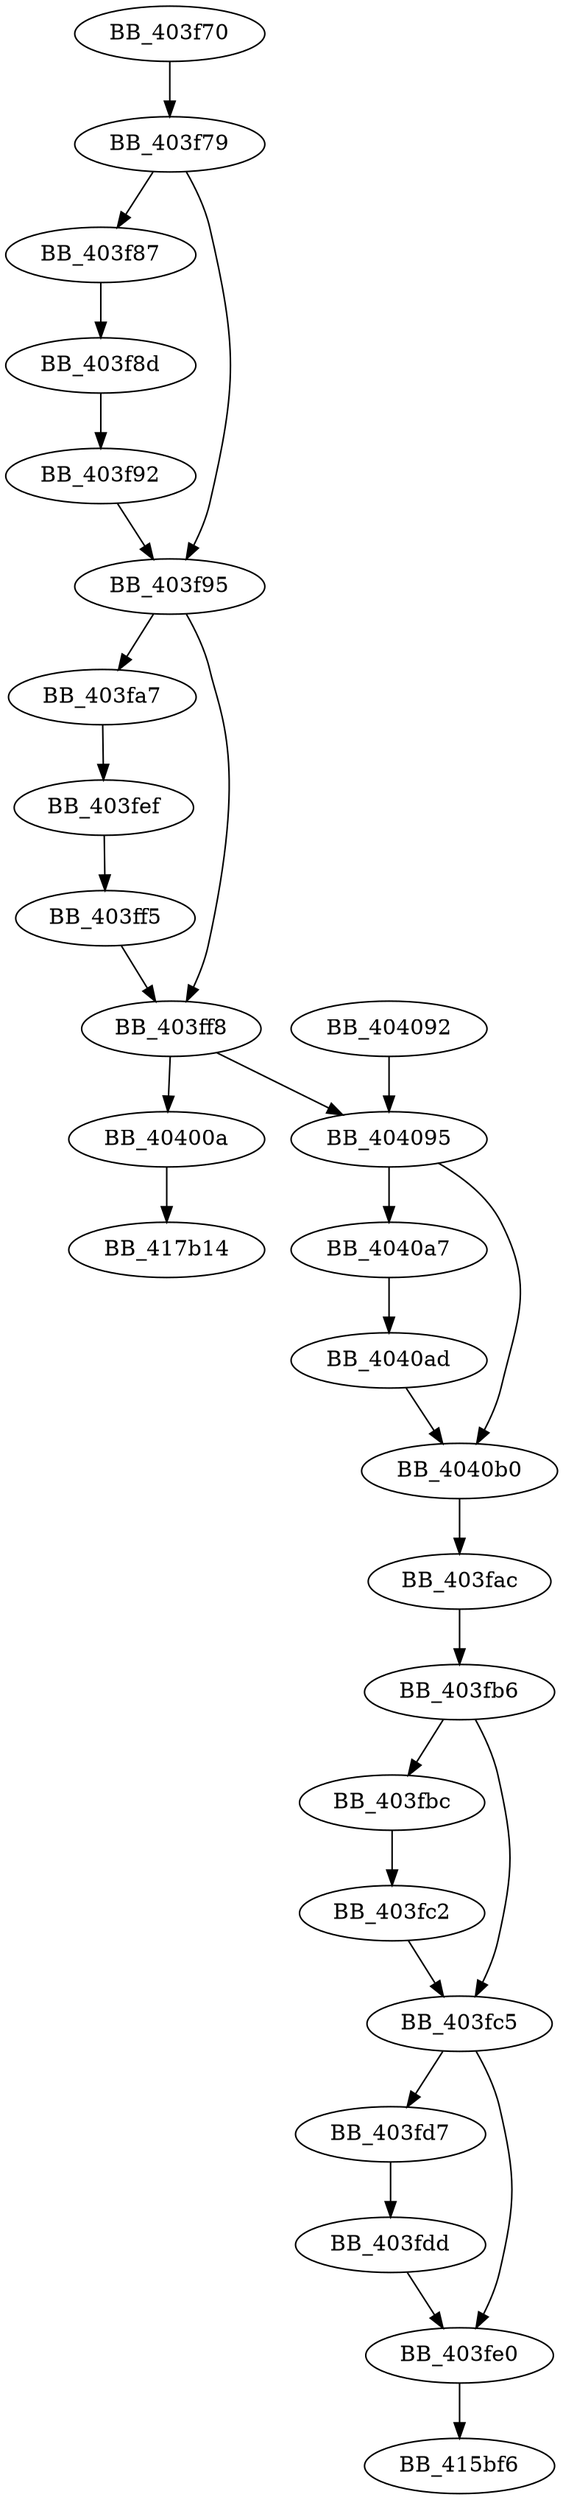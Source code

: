 DiGraph sub_403F70{
BB_403f70->BB_403f79
BB_403f79->BB_403f87
BB_403f79->BB_403f95
BB_403f87->BB_403f8d
BB_403f8d->BB_403f92
BB_403f92->BB_403f95
BB_403f95->BB_403fa7
BB_403f95->BB_403ff8
BB_403fa7->BB_403fef
BB_403fac->BB_403fb6
BB_403fb6->BB_403fbc
BB_403fb6->BB_403fc5
BB_403fbc->BB_403fc2
BB_403fc2->BB_403fc5
BB_403fc5->BB_403fd7
BB_403fc5->BB_403fe0
BB_403fd7->BB_403fdd
BB_403fdd->BB_403fe0
BB_403fe0->BB_415bf6
BB_403fef->BB_403ff5
BB_403ff5->BB_403ff8
BB_403ff8->BB_40400a
BB_403ff8->BB_404095
BB_40400a->BB_417b14
BB_404092->BB_404095
BB_404095->BB_4040a7
BB_404095->BB_4040b0
BB_4040a7->BB_4040ad
BB_4040ad->BB_4040b0
BB_4040b0->BB_403fac
}

